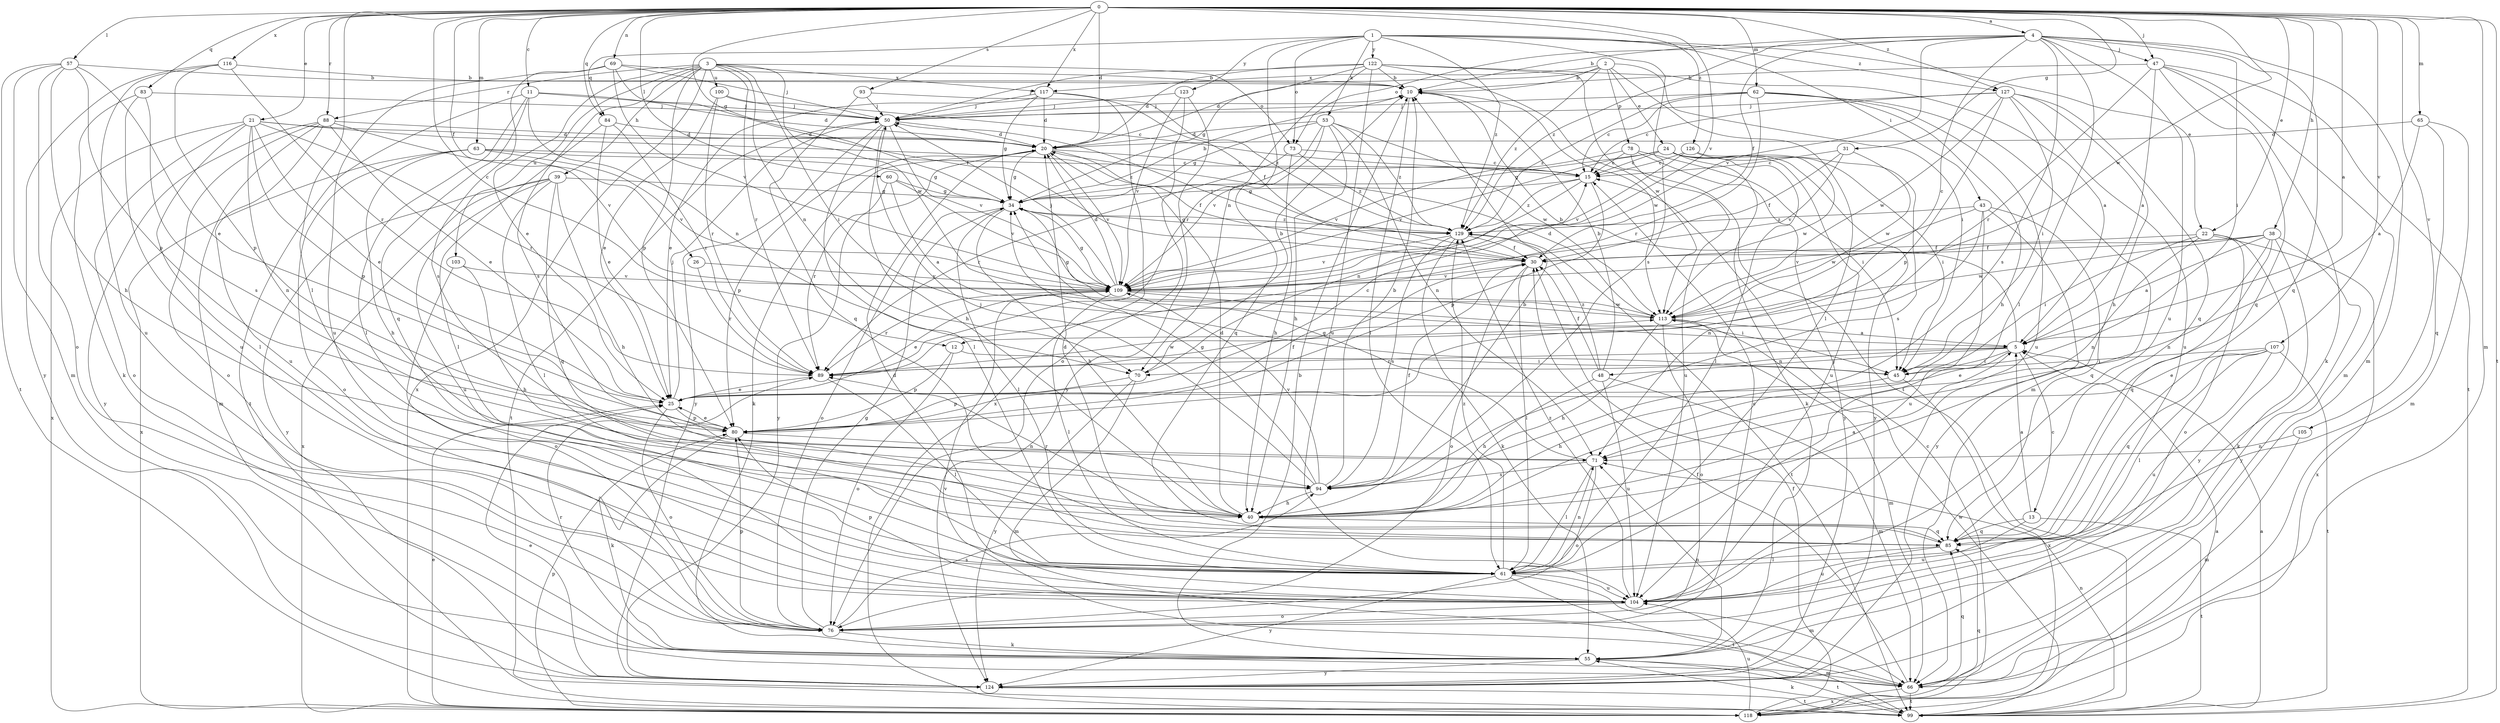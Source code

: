 strict digraph  {
0;
1;
2;
3;
4;
5;
10;
11;
12;
13;
15;
20;
21;
22;
24;
25;
26;
30;
31;
34;
38;
39;
40;
43;
45;
47;
48;
50;
53;
55;
57;
60;
61;
62;
63;
65;
66;
69;
70;
71;
73;
76;
78;
80;
83;
84;
85;
88;
89;
93;
94;
99;
100;
103;
104;
105;
107;
109;
113;
116;
117;
118;
122;
123;
124;
126;
127;
129;
0 -> 4  [label=a];
0 -> 5  [label=a];
0 -> 11  [label=c];
0 -> 12  [label=c];
0 -> 20  [label=d];
0 -> 21  [label=e];
0 -> 22  [label=e];
0 -> 26  [label=f];
0 -> 31  [label=g];
0 -> 34  [label=g];
0 -> 38  [label=h];
0 -> 47  [label=j];
0 -> 57  [label=l];
0 -> 60  [label=l];
0 -> 61  [label=l];
0 -> 62  [label=m];
0 -> 63  [label=m];
0 -> 65  [label=m];
0 -> 66  [label=m];
0 -> 69  [label=n];
0 -> 83  [label=q];
0 -> 84  [label=q];
0 -> 88  [label=r];
0 -> 93  [label=s];
0 -> 99  [label=t];
0 -> 105  [label=v];
0 -> 107  [label=v];
0 -> 109  [label=v];
0 -> 113  [label=w];
0 -> 116  [label=x];
0 -> 117  [label=x];
0 -> 126  [label=z];
0 -> 127  [label=z];
1 -> 22  [label=e];
1 -> 43  [label=i];
1 -> 53  [label=k];
1 -> 70  [label=n];
1 -> 73  [label=o];
1 -> 84  [label=q];
1 -> 94  [label=s];
1 -> 122  [label=y];
1 -> 123  [label=y];
1 -> 127  [label=z];
1 -> 129  [label=z];
2 -> 10  [label=b];
2 -> 20  [label=d];
2 -> 24  [label=e];
2 -> 45  [label=i];
2 -> 61  [label=l];
2 -> 78  [label=p];
2 -> 117  [label=x];
2 -> 129  [label=z];
3 -> 25  [label=e];
3 -> 39  [label=h];
3 -> 45  [label=i];
3 -> 70  [label=n];
3 -> 73  [label=o];
3 -> 80  [label=p];
3 -> 88  [label=r];
3 -> 89  [label=r];
3 -> 94  [label=s];
3 -> 100  [label=u];
3 -> 103  [label=u];
3 -> 113  [label=w];
3 -> 117  [label=x];
3 -> 118  [label=x];
4 -> 10  [label=b];
4 -> 12  [label=c];
4 -> 30  [label=f];
4 -> 45  [label=i];
4 -> 47  [label=j];
4 -> 61  [label=l];
4 -> 66  [label=m];
4 -> 73  [label=o];
4 -> 85  [label=q];
4 -> 94  [label=s];
4 -> 104  [label=u];
4 -> 109  [label=v];
4 -> 129  [label=z];
5 -> 10  [label=b];
5 -> 13  [label=c];
5 -> 25  [label=e];
5 -> 45  [label=i];
5 -> 48  [label=j];
5 -> 70  [label=n];
5 -> 89  [label=r];
10 -> 50  [label=j];
10 -> 61  [label=l];
10 -> 113  [label=w];
11 -> 20  [label=d];
11 -> 50  [label=j];
11 -> 61  [label=l];
11 -> 70  [label=n];
11 -> 85  [label=q];
11 -> 99  [label=t];
12 -> 45  [label=i];
12 -> 76  [label=o];
12 -> 80  [label=p];
13 -> 5  [label=a];
13 -> 85  [label=q];
13 -> 99  [label=t];
13 -> 104  [label=u];
15 -> 34  [label=g];
15 -> 70  [label=n];
15 -> 80  [label=p];
15 -> 129  [label=z];
20 -> 15  [label=c];
20 -> 30  [label=f];
20 -> 34  [label=g];
20 -> 55  [label=k];
20 -> 80  [label=p];
20 -> 109  [label=v];
20 -> 124  [label=y];
21 -> 20  [label=d];
21 -> 25  [label=e];
21 -> 61  [label=l];
21 -> 71  [label=n];
21 -> 76  [label=o];
21 -> 80  [label=p];
21 -> 89  [label=r];
21 -> 118  [label=x];
21 -> 129  [label=z];
22 -> 30  [label=f];
22 -> 45  [label=i];
22 -> 71  [label=n];
22 -> 76  [label=o];
22 -> 118  [label=x];
22 -> 124  [label=y];
24 -> 15  [label=c];
24 -> 34  [label=g];
24 -> 45  [label=i];
24 -> 55  [label=k];
24 -> 61  [label=l];
24 -> 104  [label=u];
24 -> 109  [label=v];
24 -> 124  [label=y];
25 -> 15  [label=c];
25 -> 50  [label=j];
25 -> 76  [label=o];
25 -> 80  [label=p];
26 -> 89  [label=r];
26 -> 109  [label=v];
30 -> 50  [label=j];
30 -> 61  [label=l];
30 -> 76  [label=o];
30 -> 109  [label=v];
31 -> 15  [label=c];
31 -> 30  [label=f];
31 -> 109  [label=v];
31 -> 113  [label=w];
34 -> 10  [label=b];
34 -> 40  [label=h];
34 -> 61  [label=l];
34 -> 76  [label=o];
34 -> 129  [label=z];
38 -> 5  [label=a];
38 -> 30  [label=f];
38 -> 55  [label=k];
38 -> 71  [label=n];
38 -> 85  [label=q];
38 -> 109  [label=v];
38 -> 113  [label=w];
38 -> 124  [label=y];
39 -> 34  [label=g];
39 -> 40  [label=h];
39 -> 61  [label=l];
39 -> 85  [label=q];
39 -> 104  [label=u];
39 -> 118  [label=x];
39 -> 124  [label=y];
40 -> 5  [label=a];
40 -> 10  [label=b];
40 -> 20  [label=d];
40 -> 85  [label=q];
40 -> 89  [label=r];
43 -> 71  [label=n];
43 -> 85  [label=q];
43 -> 104  [label=u];
43 -> 113  [label=w];
43 -> 124  [label=y];
43 -> 129  [label=z];
45 -> 40  [label=h];
45 -> 118  [label=x];
47 -> 5  [label=a];
47 -> 10  [label=b];
47 -> 55  [label=k];
47 -> 66  [label=m];
47 -> 85  [label=q];
47 -> 89  [label=r];
47 -> 99  [label=t];
48 -> 10  [label=b];
48 -> 30  [label=f];
48 -> 40  [label=h];
48 -> 66  [label=m];
48 -> 104  [label=u];
48 -> 129  [label=z];
50 -> 20  [label=d];
50 -> 40  [label=h];
50 -> 61  [label=l];
50 -> 99  [label=t];
50 -> 109  [label=v];
50 -> 124  [label=y];
53 -> 20  [label=d];
53 -> 34  [label=g];
53 -> 40  [label=h];
53 -> 71  [label=n];
53 -> 85  [label=q];
53 -> 109  [label=v];
53 -> 113  [label=w];
53 -> 129  [label=z];
55 -> 10  [label=b];
55 -> 66  [label=m];
55 -> 71  [label=n];
55 -> 89  [label=r];
55 -> 99  [label=t];
55 -> 124  [label=y];
57 -> 10  [label=b];
57 -> 25  [label=e];
57 -> 40  [label=h];
57 -> 66  [label=m];
57 -> 76  [label=o];
57 -> 80  [label=p];
57 -> 99  [label=t];
60 -> 5  [label=a];
60 -> 34  [label=g];
60 -> 89  [label=r];
60 -> 109  [label=v];
61 -> 66  [label=m];
61 -> 71  [label=n];
61 -> 99  [label=t];
61 -> 104  [label=u];
61 -> 124  [label=y];
61 -> 129  [label=z];
62 -> 15  [label=c];
62 -> 40  [label=h];
62 -> 50  [label=j];
62 -> 66  [label=m];
62 -> 89  [label=r];
62 -> 104  [label=u];
62 -> 129  [label=z];
63 -> 15  [label=c];
63 -> 34  [label=g];
63 -> 40  [label=h];
63 -> 76  [label=o];
63 -> 109  [label=v];
63 -> 118  [label=x];
65 -> 5  [label=a];
65 -> 20  [label=d];
65 -> 66  [label=m];
65 -> 85  [label=q];
66 -> 30  [label=f];
66 -> 85  [label=q];
66 -> 99  [label=t];
66 -> 109  [label=v];
66 -> 118  [label=x];
69 -> 10  [label=b];
69 -> 30  [label=f];
69 -> 50  [label=j];
69 -> 94  [label=s];
69 -> 104  [label=u];
69 -> 109  [label=v];
70 -> 10  [label=b];
70 -> 66  [label=m];
70 -> 80  [label=p];
70 -> 124  [label=y];
71 -> 34  [label=g];
71 -> 61  [label=l];
71 -> 76  [label=o];
71 -> 94  [label=s];
73 -> 15  [label=c];
73 -> 40  [label=h];
73 -> 89  [label=r];
73 -> 129  [label=z];
76 -> 15  [label=c];
76 -> 34  [label=g];
76 -> 55  [label=k];
76 -> 80  [label=p];
76 -> 94  [label=s];
78 -> 15  [label=c];
78 -> 45  [label=i];
78 -> 104  [label=u];
78 -> 109  [label=v];
78 -> 124  [label=y];
80 -> 25  [label=e];
80 -> 30  [label=f];
80 -> 55  [label=k];
80 -> 71  [label=n];
83 -> 50  [label=j];
83 -> 55  [label=k];
83 -> 94  [label=s];
83 -> 104  [label=u];
84 -> 20  [label=d];
84 -> 25  [label=e];
84 -> 61  [label=l];
84 -> 89  [label=r];
85 -> 20  [label=d];
85 -> 61  [label=l];
85 -> 104  [label=u];
88 -> 20  [label=d];
88 -> 25  [label=e];
88 -> 66  [label=m];
88 -> 76  [label=o];
88 -> 104  [label=u];
88 -> 109  [label=v];
88 -> 124  [label=y];
89 -> 25  [label=e];
89 -> 61  [label=l];
89 -> 113  [label=w];
93 -> 50  [label=j];
93 -> 85  [label=q];
93 -> 129  [label=z];
94 -> 10  [label=b];
94 -> 30  [label=f];
94 -> 34  [label=g];
94 -> 40  [label=h];
94 -> 50  [label=j];
94 -> 109  [label=v];
99 -> 5  [label=a];
99 -> 55  [label=k];
99 -> 71  [label=n];
99 -> 113  [label=w];
100 -> 15  [label=c];
100 -> 25  [label=e];
100 -> 50  [label=j];
100 -> 89  [label=r];
103 -> 40  [label=h];
103 -> 76  [label=o];
103 -> 109  [label=v];
104 -> 20  [label=d];
104 -> 76  [label=o];
104 -> 80  [label=p];
104 -> 129  [label=z];
105 -> 66  [label=m];
105 -> 71  [label=n];
107 -> 25  [label=e];
107 -> 45  [label=i];
107 -> 61  [label=l];
107 -> 85  [label=q];
107 -> 99  [label=t];
107 -> 104  [label=u];
109 -> 20  [label=d];
109 -> 25  [label=e];
109 -> 34  [label=g];
109 -> 45  [label=i];
109 -> 50  [label=j];
109 -> 61  [label=l];
109 -> 89  [label=r];
109 -> 113  [label=w];
113 -> 5  [label=a];
113 -> 20  [label=d];
113 -> 34  [label=g];
113 -> 40  [label=h];
113 -> 66  [label=m];
113 -> 76  [label=o];
116 -> 10  [label=b];
116 -> 80  [label=p];
116 -> 89  [label=r];
116 -> 104  [label=u];
116 -> 124  [label=y];
117 -> 20  [label=d];
117 -> 25  [label=e];
117 -> 30  [label=f];
117 -> 34  [label=g];
117 -> 50  [label=j];
117 -> 118  [label=x];
118 -> 5  [label=a];
118 -> 15  [label=c];
118 -> 25  [label=e];
118 -> 30  [label=f];
118 -> 80  [label=p];
118 -> 85  [label=q];
118 -> 104  [label=u];
122 -> 5  [label=a];
122 -> 10  [label=b];
122 -> 20  [label=d];
122 -> 34  [label=g];
122 -> 50  [label=j];
122 -> 89  [label=r];
122 -> 99  [label=t];
122 -> 104  [label=u];
122 -> 113  [label=w];
123 -> 50  [label=j];
123 -> 76  [label=o];
123 -> 109  [label=v];
123 -> 124  [label=y];
124 -> 25  [label=e];
124 -> 99  [label=t];
126 -> 15  [label=c];
126 -> 94  [label=s];
126 -> 109  [label=v];
126 -> 113  [label=w];
127 -> 15  [label=c];
127 -> 40  [label=h];
127 -> 45  [label=i];
127 -> 50  [label=j];
127 -> 80  [label=p];
127 -> 85  [label=q];
127 -> 104  [label=u];
127 -> 113  [label=w];
129 -> 30  [label=f];
129 -> 34  [label=g];
129 -> 55  [label=k];
129 -> 94  [label=s];
129 -> 99  [label=t];
129 -> 109  [label=v];
}
